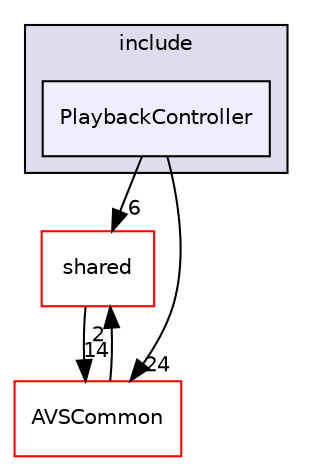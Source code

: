 digraph "/workplace/avs-device-sdk/CapabilityAgents/PlaybackController/include/PlaybackController" {
  compound=true
  node [ fontsize="10", fontname="Helvetica"];
  edge [ labelfontsize="10", labelfontname="Helvetica"];
  subgraph clusterdir_62320dd1e359410b2bb8c7402cc0d6b2 {
    graph [ bgcolor="#ddddee", pencolor="black", label="include" fontname="Helvetica", fontsize="10", URL="dir_62320dd1e359410b2bb8c7402cc0d6b2.html"]
  dir_9b2c5dcc9c19074fca01bc8994e03851 [shape=box, label="PlaybackController", style="filled", fillcolor="#eeeeff", pencolor="black", URL="dir_9b2c5dcc9c19074fca01bc8994e03851.html"];
  }
  dir_9982052f7ce695d12571567315b2fafa [shape=box label="shared" fillcolor="white" style="filled" color="red" URL="dir_9982052f7ce695d12571567315b2fafa.html"];
  dir_13e65effb2bde530b17b3d5eefcd0266 [shape=box label="AVSCommon" fillcolor="white" style="filled" color="red" URL="dir_13e65effb2bde530b17b3d5eefcd0266.html"];
  dir_9982052f7ce695d12571567315b2fafa->dir_13e65effb2bde530b17b3d5eefcd0266 [headlabel="14", labeldistance=1.5 headhref="dir_000549_000017.html"];
  dir_9b2c5dcc9c19074fca01bc8994e03851->dir_9982052f7ce695d12571567315b2fafa [headlabel="6", labeldistance=1.5 headhref="dir_000356_000549.html"];
  dir_9b2c5dcc9c19074fca01bc8994e03851->dir_13e65effb2bde530b17b3d5eefcd0266 [headlabel="24", labeldistance=1.5 headhref="dir_000356_000017.html"];
  dir_13e65effb2bde530b17b3d5eefcd0266->dir_9982052f7ce695d12571567315b2fafa [headlabel="2", labeldistance=1.5 headhref="dir_000017_000549.html"];
}
